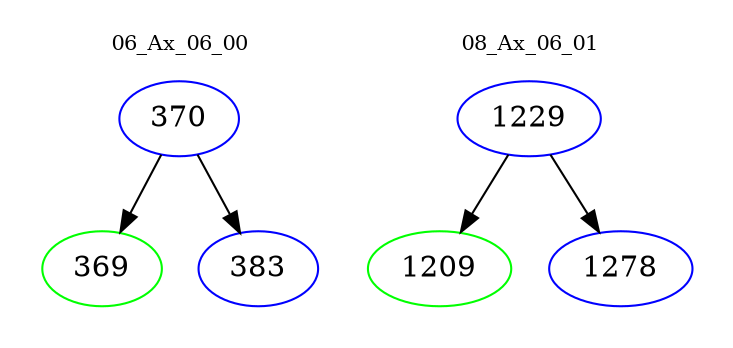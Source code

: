 digraph{
subgraph cluster_0 {
color = white
label = "06_Ax_06_00";
fontsize=10;
T0_370 [label="370", color="blue"]
T0_370 -> T0_369 [color="black"]
T0_369 [label="369", color="green"]
T0_370 -> T0_383 [color="black"]
T0_383 [label="383", color="blue"]
}
subgraph cluster_1 {
color = white
label = "08_Ax_06_01";
fontsize=10;
T1_1229 [label="1229", color="blue"]
T1_1229 -> T1_1209 [color="black"]
T1_1209 [label="1209", color="green"]
T1_1229 -> T1_1278 [color="black"]
T1_1278 [label="1278", color="blue"]
}
}
